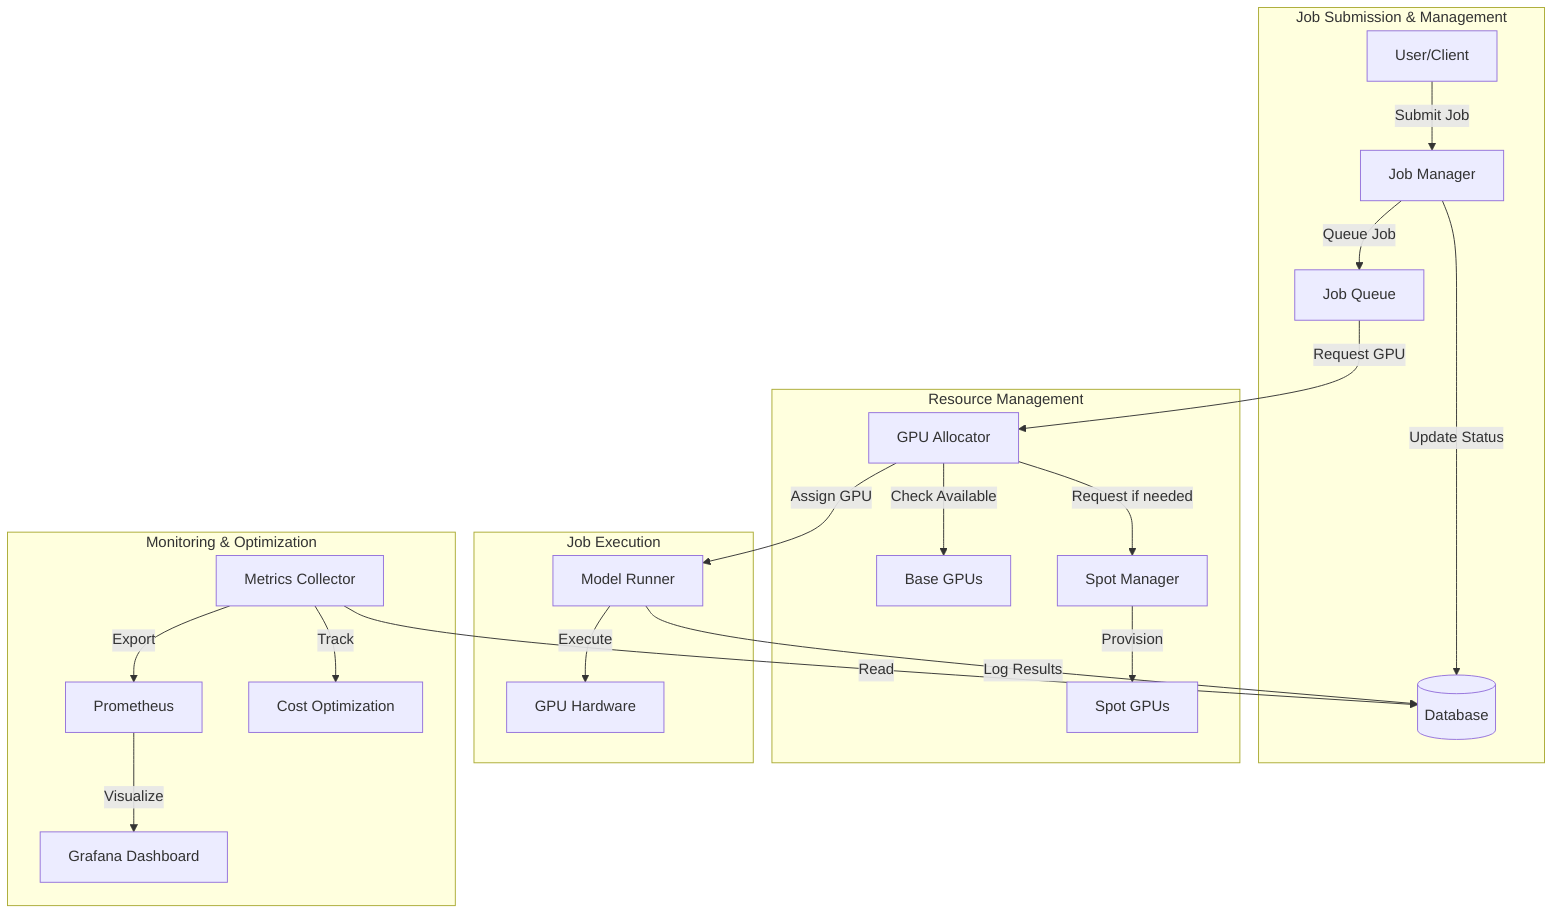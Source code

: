 graph TB
    subgraph "Job Submission & Management"
        A[User/Client] -->|Submit Job| B[Job Manager]
        B -->|Queue Job| C[Job Queue]
        B -->|Update Status| D[(Database)]
    end

    subgraph "Resource Management"
        C -->|Request GPU| E[GPU Allocator]
        E -->|Check Available| F[Base GPUs]
        E -->|Request if needed| G[Spot Manager]
        G -->|Provision| H[Spot GPUs]
    end

    subgraph "Job Execution"
        E -->|Assign GPU| I[Model Runner]
        I -->|Execute| J[GPU Hardware]
        I -->|Log Results| D
    end

    subgraph "Monitoring & Optimization"
        K[Metrics Collector] -->|Read| D
        K -->|Export| L[Prometheus]
        L -->|Visualize| M[Grafana Dashboard]
        K -->|Track| N[Cost Optimization]
    end